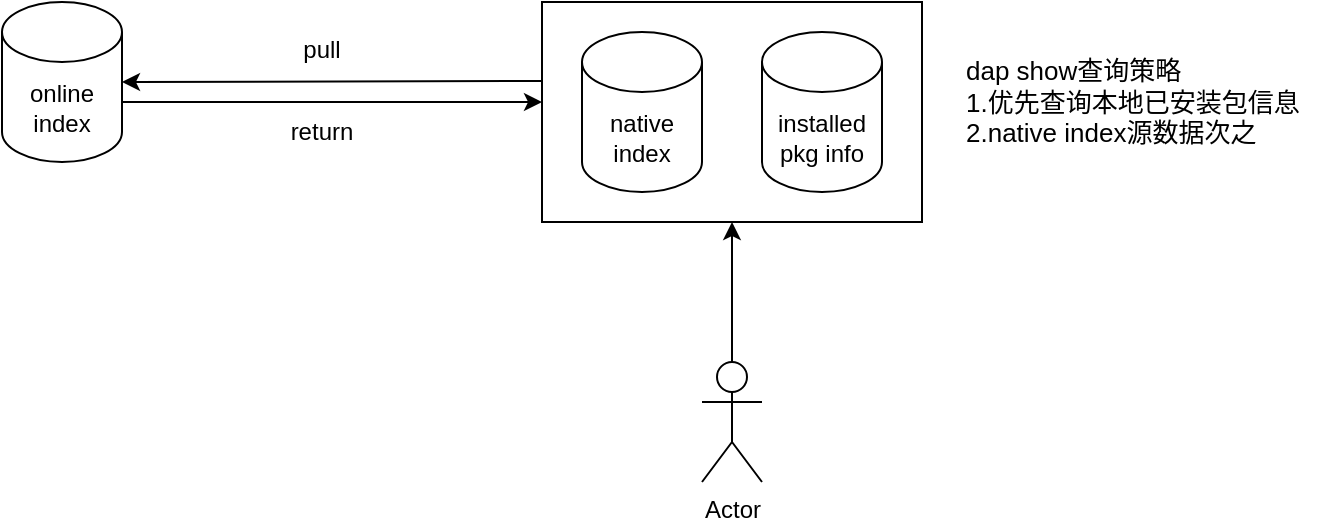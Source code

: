 <mxfile version="20.8.20" type="github">
  <diagram id="C5RBs43oDa-KdzZeNtuy" name="Page-1">
    <mxGraphModel dx="954" dy="496" grid="1" gridSize="10" guides="1" tooltips="1" connect="1" arrows="1" fold="1" page="1" pageScale="1" pageWidth="827" pageHeight="1169" math="0" shadow="0">
      <root>
        <mxCell id="WIyWlLk6GJQsqaUBKTNV-0" />
        <mxCell id="WIyWlLk6GJQsqaUBKTNV-1" parent="WIyWlLk6GJQsqaUBKTNV-0" />
        <mxCell id="Ru_srI-C98ZY5CqNAUdu-22" value="" style="rounded=0;whiteSpace=wrap;html=1;fontSize=13;" vertex="1" parent="WIyWlLk6GJQsqaUBKTNV-1">
          <mxGeometry x="380" y="110" width="190" height="110" as="geometry" />
        </mxCell>
        <mxCell id="Ru_srI-C98ZY5CqNAUdu-0" value="online index" style="shape=cylinder3;whiteSpace=wrap;html=1;boundedLbl=1;backgroundOutline=1;size=15;" vertex="1" parent="WIyWlLk6GJQsqaUBKTNV-1">
          <mxGeometry x="110" y="110" width="60" height="80" as="geometry" />
        </mxCell>
        <mxCell id="Ru_srI-C98ZY5CqNAUdu-1" value="" style="endArrow=classic;html=1;rounded=0;" edge="1" parent="WIyWlLk6GJQsqaUBKTNV-1">
          <mxGeometry width="50" height="50" relative="1" as="geometry">
            <mxPoint x="170" y="160" as="sourcePoint" />
            <mxPoint x="380" y="160" as="targetPoint" />
          </mxGeometry>
        </mxCell>
        <mxCell id="Ru_srI-C98ZY5CqNAUdu-2" value="native index" style="shape=cylinder3;whiteSpace=wrap;html=1;boundedLbl=1;backgroundOutline=1;size=15;" vertex="1" parent="WIyWlLk6GJQsqaUBKTNV-1">
          <mxGeometry x="400" y="125" width="60" height="80" as="geometry" />
        </mxCell>
        <mxCell id="Ru_srI-C98ZY5CqNAUdu-3" value="" style="endArrow=classic;html=1;rounded=0;entryX=1;entryY=0.5;entryDx=0;entryDy=0;entryPerimeter=0;" edge="1" parent="WIyWlLk6GJQsqaUBKTNV-1" target="Ru_srI-C98ZY5CqNAUdu-0">
          <mxGeometry width="50" height="50" relative="1" as="geometry">
            <mxPoint x="380" y="149.5" as="sourcePoint" />
            <mxPoint x="180" y="149.5" as="targetPoint" />
          </mxGeometry>
        </mxCell>
        <mxCell id="Ru_srI-C98ZY5CqNAUdu-5" value="pull" style="text;strokeColor=none;align=center;fillColor=none;html=1;verticalAlign=middle;whiteSpace=wrap;rounded=0;" vertex="1" parent="WIyWlLk6GJQsqaUBKTNV-1">
          <mxGeometry x="240" y="119" width="60" height="30" as="geometry" />
        </mxCell>
        <mxCell id="Ru_srI-C98ZY5CqNAUdu-7" value="return" style="text;strokeColor=none;align=center;fillColor=none;html=1;verticalAlign=middle;whiteSpace=wrap;rounded=0;" vertex="1" parent="WIyWlLk6GJQsqaUBKTNV-1">
          <mxGeometry x="240" y="160" width="60" height="30" as="geometry" />
        </mxCell>
        <mxCell id="Ru_srI-C98ZY5CqNAUdu-10" value="installed pkg info" style="shape=cylinder3;whiteSpace=wrap;html=1;boundedLbl=1;backgroundOutline=1;size=15;" vertex="1" parent="WIyWlLk6GJQsqaUBKTNV-1">
          <mxGeometry x="490" y="125" width="60" height="80" as="geometry" />
        </mxCell>
        <mxCell id="Ru_srI-C98ZY5CqNAUdu-14" value="Actor" style="shape=umlActor;verticalLabelPosition=bottom;verticalAlign=top;html=1;outlineConnect=0;" vertex="1" parent="WIyWlLk6GJQsqaUBKTNV-1">
          <mxGeometry x="460" y="290" width="30" height="60" as="geometry" />
        </mxCell>
        <mxCell id="Ru_srI-C98ZY5CqNAUdu-19" value="dap show查询策略&lt;br style=&quot;font-size: 13px;&quot;&gt;1.优先查询本地已安装包信息&lt;br style=&quot;font-size: 13px;&quot;&gt;2.native index源数据次之" style="text;strokeColor=none;align=left;fillColor=none;html=1;verticalAlign=middle;whiteSpace=wrap;rounded=0;fontSize=13;" vertex="1" parent="WIyWlLk6GJQsqaUBKTNV-1">
          <mxGeometry x="590" y="125" width="180" height="70" as="geometry" />
        </mxCell>
        <mxCell id="Ru_srI-C98ZY5CqNAUdu-23" value="" style="endArrow=classic;html=1;rounded=0;fontSize=13;exitX=0.5;exitY=0;exitDx=0;exitDy=0;exitPerimeter=0;entryX=0.5;entryY=1;entryDx=0;entryDy=0;" edge="1" parent="WIyWlLk6GJQsqaUBKTNV-1" source="Ru_srI-C98ZY5CqNAUdu-14" target="Ru_srI-C98ZY5CqNAUdu-22">
          <mxGeometry width="50" height="50" relative="1" as="geometry">
            <mxPoint x="390" y="270" as="sourcePoint" />
            <mxPoint x="440" y="220" as="targetPoint" />
          </mxGeometry>
        </mxCell>
      </root>
    </mxGraphModel>
  </diagram>
</mxfile>
